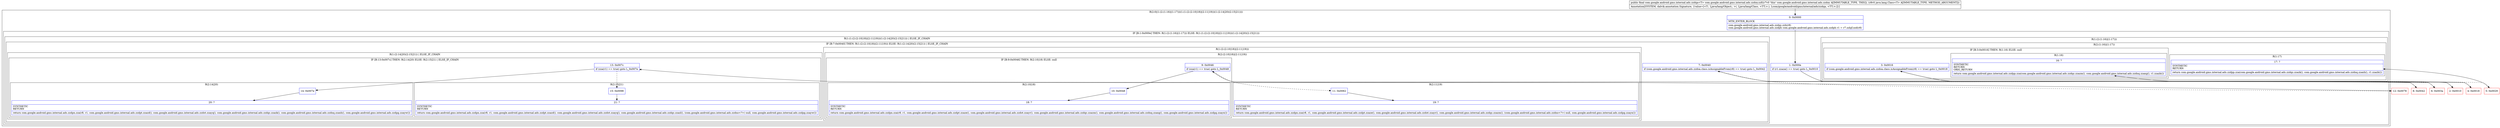 digraph "CFG forcom.google.android.gms.internal.ads.zzdoy.zzf(Ljava\/lang\/Class;)Lcom\/google\/android\/gms\/internal\/ads\/zzdqa;" {
subgraph cluster_Region_1037695417 {
label = "R(2:0|(1:(2:(1:16)|(1:17)))(1:(1:(2:(2:10|18)|(2:11|19)))(1:(2:14|20)(2:15|21))))";
node [shape=record,color=blue];
Node_0 [shape=record,label="{0\:\ 0x0000|MTH_ENTER_BLOCK\l|com.google.android.gms.internal.ads.zzdqc.zzh(r8)\lcom.google.android.gms.internal.ads.zzdph com.google.android.gms.internal.ads.zzdph r1 = r7.zzhjf.zzd(r8)\l}"];
subgraph cluster_IfRegion_815399239 {
label = "IF [B:1:0x000e] THEN: R(1:(2:(1:16)|(1:17))) ELSE: R(1:(1:(2:(2:10|18)|(2:11|19)))(1:(2:14|20)(2:15|21)))";
node [shape=record,color=blue];
Node_1 [shape=record,label="{1\:\ 0x000e|if (r1.zzaza() == true) goto L_0x0010\l}"];
subgraph cluster_Region_676987069 {
label = "R(1:(2:(1:16)|(1:17)))";
node [shape=record,color=blue];
subgraph cluster_Region_473205599 {
label = "R(2:(1:16)|(1:17))";
node [shape=record,color=blue];
subgraph cluster_IfRegion_1977326794 {
label = "IF [B:3:0x0016] THEN: R(1:16) ELSE: null";
node [shape=record,color=blue];
Node_3 [shape=record,label="{3\:\ 0x0016|if (com.google.android.gms.internal.ads.zzdoa.class.isAssignableFrom(r8) == true) goto L_0x0018\l}"];
subgraph cluster_Region_1632467731 {
label = "R(1:16)";
node [shape=record,color=blue];
Node_16 [shape=record,label="{16\:\ ?|SYNTHETIC\lRETURN\lORIG_RETURN\l|return com.google.android.gms.internal.ads.zzdpp.zza(com.google.android.gms.internal.ads.zzdqc.zzazm(), com.google.android.gms.internal.ads.zzdnq.zzaxg(), r1.zzazb())\l}"];
}
}
subgraph cluster_Region_1441108621 {
label = "R(1:17)";
node [shape=record,color=blue];
Node_17 [shape=record,label="{17\:\ ?|SYNTHETIC\lRETURN\l|return com.google.android.gms.internal.ads.zzdpp.zza(com.google.android.gms.internal.ads.zzdqc.zzazk(), com.google.android.gms.internal.ads.zzdnq.zzaxh(), r1.zzazb())\l}"];
}
}
}
subgraph cluster_Region_477789041 {
label = "R(1:(1:(2:(2:10|18)|(2:11|19)))(1:(2:14|20)(2:15|21))) | ELSE_IF_CHAIN\l";
node [shape=record,color=blue];
subgraph cluster_IfRegion_1692258219 {
label = "IF [B:7:0x0040] THEN: R(1:(2:(2:10|18)|(2:11|19))) ELSE: R(1:(2:14|20)(2:15|21)) | ELSE_IF_CHAIN\l";
node [shape=record,color=blue];
Node_7 [shape=record,label="{7\:\ 0x0040|if (com.google.android.gms.internal.ads.zzdoa.class.isAssignableFrom(r8) == true) goto L_0x0042\l}"];
subgraph cluster_Region_1552666140 {
label = "R(1:(2:(2:10|18)|(2:11|19)))";
node [shape=record,color=blue];
subgraph cluster_Region_1973363851 {
label = "R(2:(2:10|18)|(2:11|19))";
node [shape=record,color=blue];
subgraph cluster_IfRegion_654552505 {
label = "IF [B:9:0x0046] THEN: R(2:10|18) ELSE: null";
node [shape=record,color=blue];
Node_9 [shape=record,label="{9\:\ 0x0046|if (zza(r1) == true) goto L_0x0048\l}"];
subgraph cluster_Region_1207107623 {
label = "R(2:10|18)";
node [shape=record,color=blue];
Node_10 [shape=record,label="{10\:\ 0x0048}"];
Node_18 [shape=record,label="{18\:\ ?|SYNTHETIC\lRETURN\l|return com.google.android.gms.internal.ads.zzdpn.zza(r8, r1, com.google.android.gms.internal.ads.zzdpt.zzaze(), com.google.android.gms.internal.ads.zzdot.zzayr(), com.google.android.gms.internal.ads.zzdqc.zzazm(), com.google.android.gms.internal.ads.zzdnq.zzaxg(), com.google.android.gms.internal.ads.zzdpg.zzayx())\l}"];
}
}
subgraph cluster_Region_1307344425 {
label = "R(2:11|19)";
node [shape=record,color=blue];
Node_11 [shape=record,label="{11\:\ 0x0062}"];
Node_19 [shape=record,label="{19\:\ ?|SYNTHETIC\lRETURN\l|return com.google.android.gms.internal.ads.zzdpn.zza(r8, r1, com.google.android.gms.internal.ads.zzdpt.zzaze(), com.google.android.gms.internal.ads.zzdot.zzayr(), com.google.android.gms.internal.ads.zzdqc.zzazm(), (com.google.android.gms.internal.ads.zzdno\<?\>) null, com.google.android.gms.internal.ads.zzdpg.zzayx())\l}"];
}
}
}
subgraph cluster_Region_988899514 {
label = "R(1:(2:14|20)(2:15|21)) | ELSE_IF_CHAIN\l";
node [shape=record,color=blue];
subgraph cluster_IfRegion_879029475 {
label = "IF [B:13:0x007c] THEN: R(2:14|20) ELSE: R(2:15|21) | ELSE_IF_CHAIN\l";
node [shape=record,color=blue];
Node_13 [shape=record,label="{13\:\ 0x007c|if (zza(r1) == true) goto L_0x007e\l}"];
subgraph cluster_Region_238084531 {
label = "R(2:14|20)";
node [shape=record,color=blue];
Node_14 [shape=record,label="{14\:\ 0x007e}"];
Node_20 [shape=record,label="{20\:\ ?|SYNTHETIC\lRETURN\l|return com.google.android.gms.internal.ads.zzdpn.zza(r8, r1, com.google.android.gms.internal.ads.zzdpt.zzazd(), com.google.android.gms.internal.ads.zzdot.zzayq(), com.google.android.gms.internal.ads.zzdqc.zzazk(), com.google.android.gms.internal.ads.zzdnq.zzaxh(), com.google.android.gms.internal.ads.zzdpg.zzayw())\l}"];
}
subgraph cluster_Region_1360865898 {
label = "R(2:15|21)";
node [shape=record,color=blue];
Node_15 [shape=record,label="{15\:\ 0x0098}"];
Node_21 [shape=record,label="{21\:\ ?|SYNTHETIC\lRETURN\l|return com.google.android.gms.internal.ads.zzdpn.zza(r8, r1, com.google.android.gms.internal.ads.zzdpt.zzazd(), com.google.android.gms.internal.ads.zzdot.zzayq(), com.google.android.gms.internal.ads.zzdqc.zzazl(), (com.google.android.gms.internal.ads.zzdno\<?\>) null, com.google.android.gms.internal.ads.zzdpg.zzayw())\l}"];
}
}
}
}
}
}
}
Node_2 [shape=record,color=red,label="{2\:\ 0x0010}"];
Node_4 [shape=record,color=red,label="{4\:\ 0x0018}"];
Node_5 [shape=record,color=red,label="{5\:\ 0x0029}"];
Node_6 [shape=record,color=red,label="{6\:\ 0x003a}"];
Node_8 [shape=record,color=red,label="{8\:\ 0x0042}"];
Node_12 [shape=record,color=red,label="{12\:\ 0x0078}"];
MethodNode[shape=record,label="{public final com.google.android.gms.internal.ads.zzdqa\<T\> com.google.android.gms.internal.ads.zzdoy.zzf((r7v0 'this' com.google.android.gms.internal.ads.zzdoy A[IMMUTABLE_TYPE, THIS]), (r8v0 java.lang.Class\<T\> A[IMMUTABLE_TYPE, METHOD_ARGUMENT]))  | Annotation[SYSTEM, dalvik.annotation.Signature, \{value=[\<T:, Ljava\/lang\/Object;, \>(, Ljava\/lang\/Class, \<TT;\>;), Lcom\/google\/android\/gms\/internal\/ads\/zzdqa, \<TT;\>;]\}]\l}"];
MethodNode -> Node_0;
Node_0 -> Node_1;
Node_1 -> Node_2;
Node_1 -> Node_6[style=dashed];
Node_3 -> Node_4;
Node_3 -> Node_5[style=dashed];
Node_7 -> Node_8;
Node_7 -> Node_12[style=dashed];
Node_9 -> Node_10;
Node_9 -> Node_11[style=dashed];
Node_10 -> Node_18;
Node_11 -> Node_19;
Node_13 -> Node_14;
Node_13 -> Node_15[style=dashed];
Node_14 -> Node_20;
Node_15 -> Node_21;
Node_2 -> Node_3;
Node_4 -> Node_16;
Node_5 -> Node_17;
Node_6 -> Node_7;
Node_8 -> Node_9;
Node_12 -> Node_13;
}

